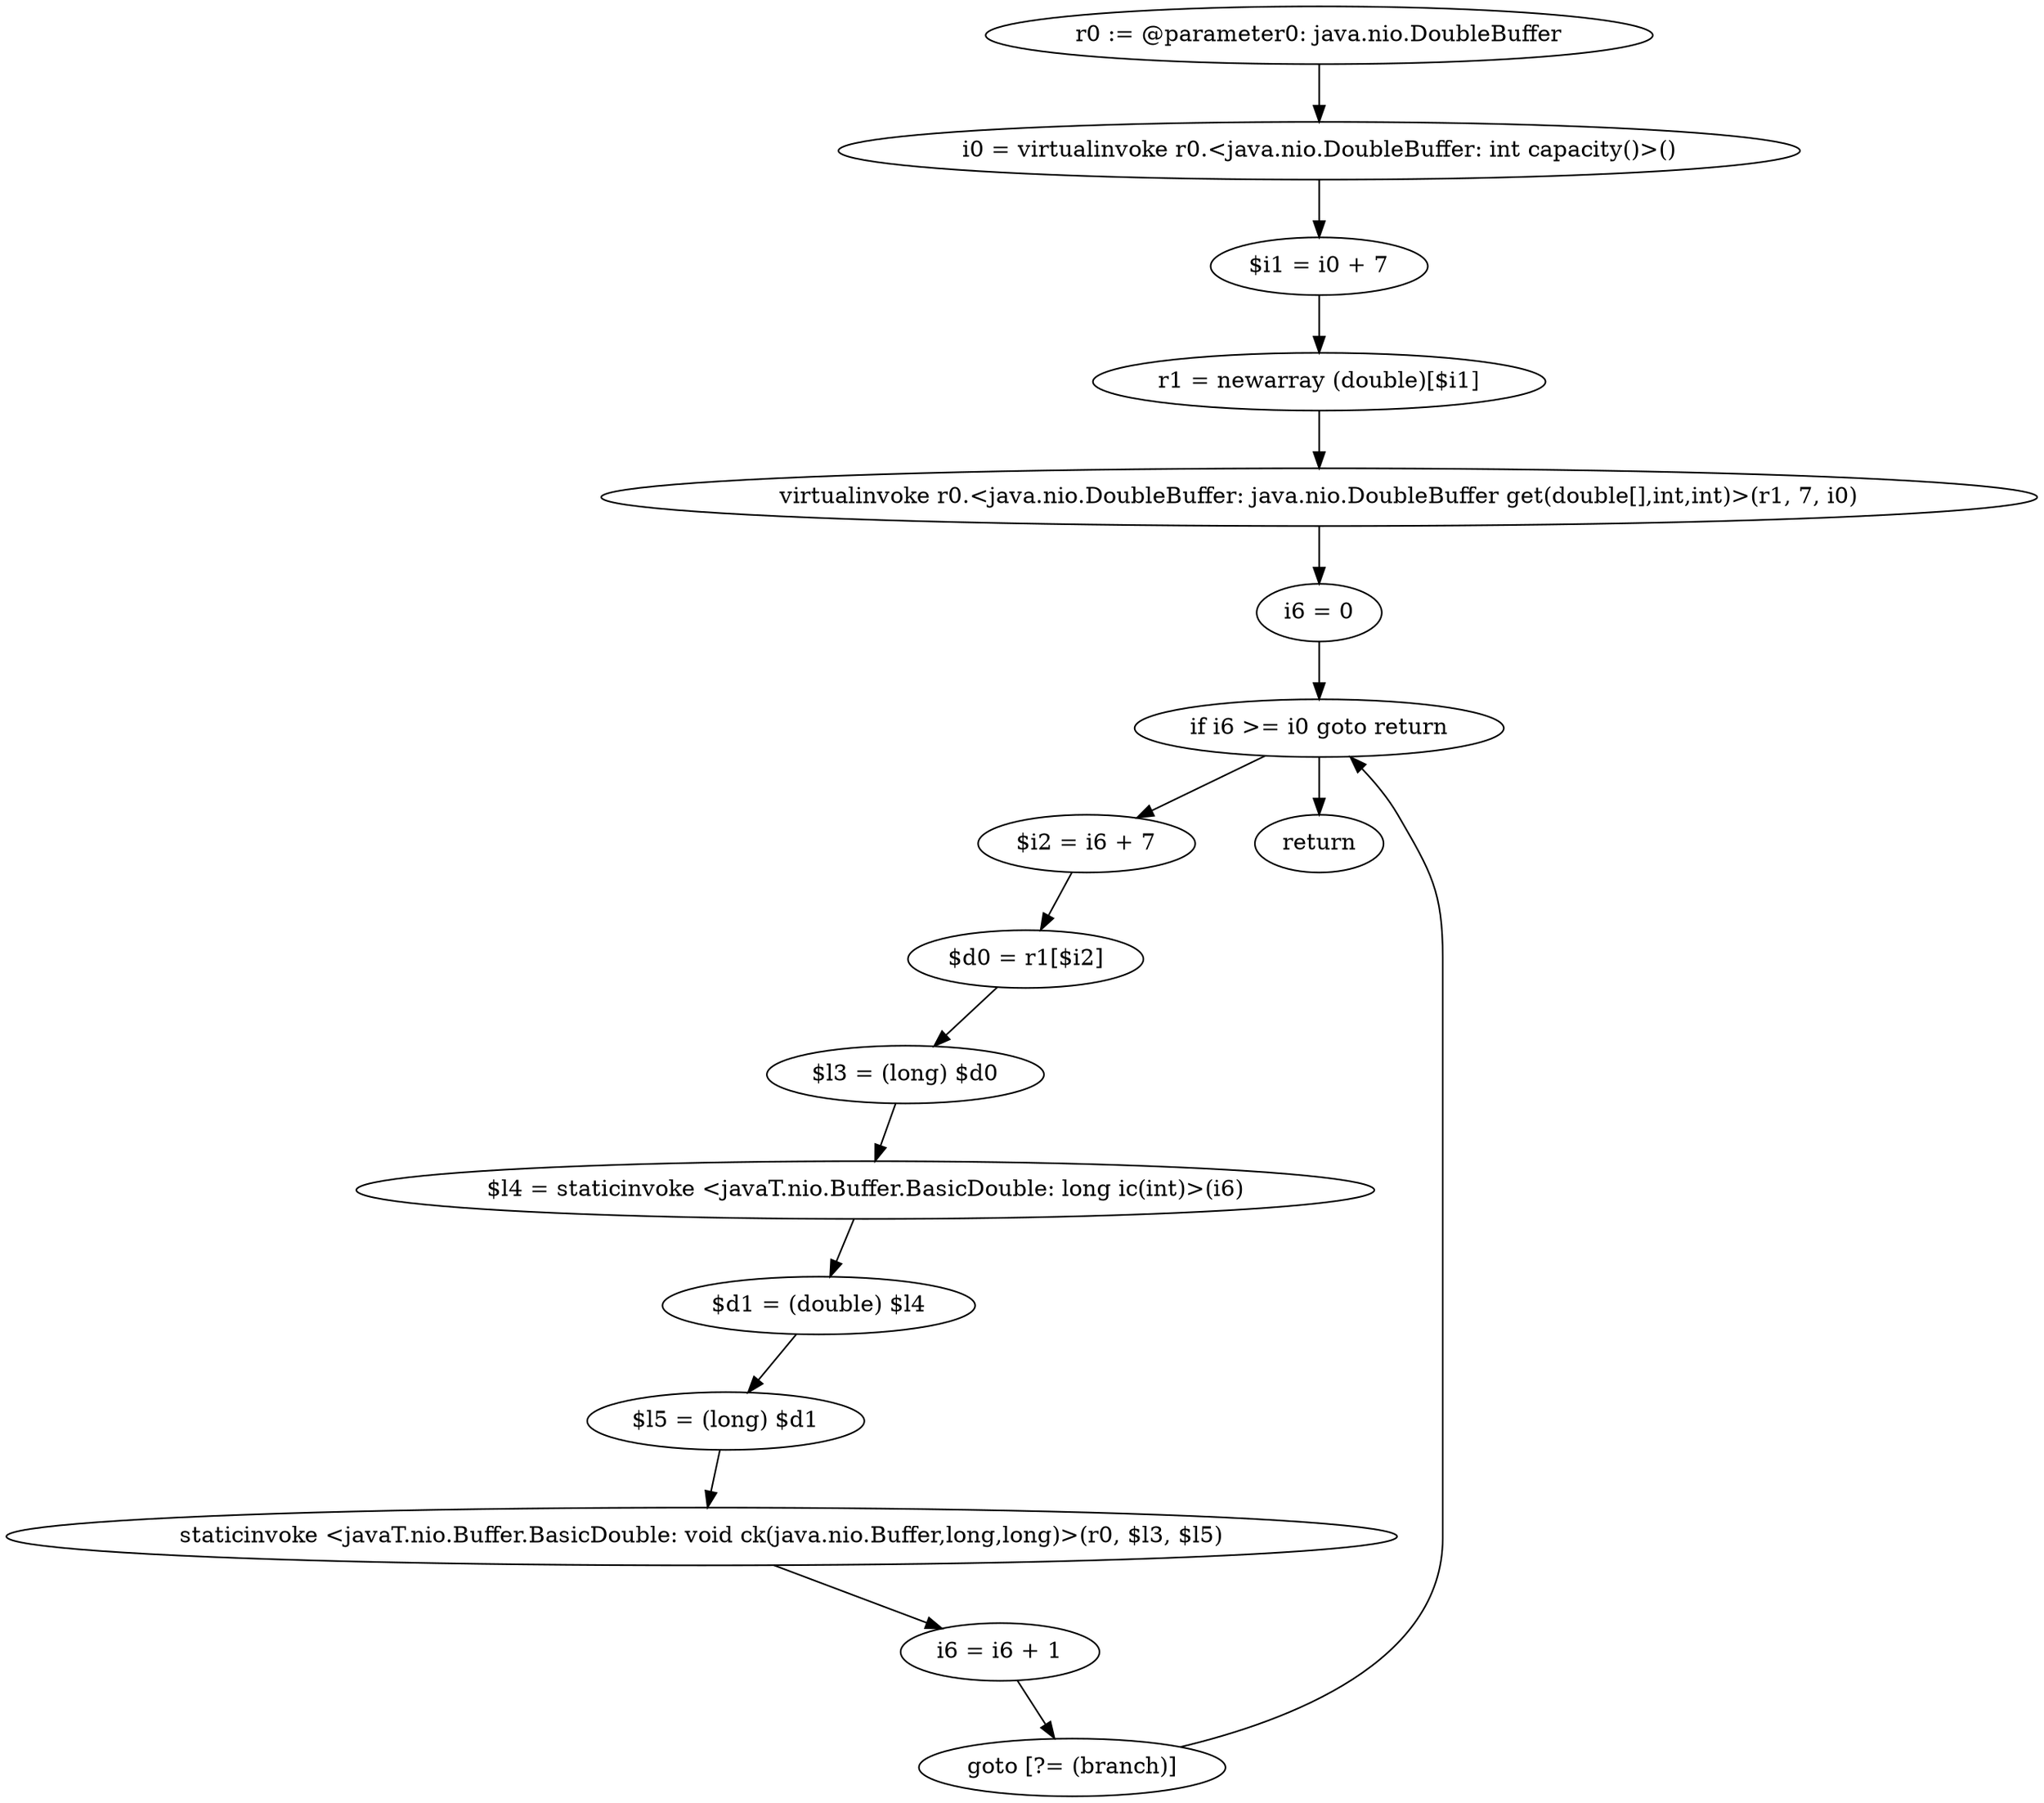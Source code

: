 digraph "unitGraph" {
    "r0 := @parameter0: java.nio.DoubleBuffer"
    "i0 = virtualinvoke r0.<java.nio.DoubleBuffer: int capacity()>()"
    "$i1 = i0 + 7"
    "r1 = newarray (double)[$i1]"
    "virtualinvoke r0.<java.nio.DoubleBuffer: java.nio.DoubleBuffer get(double[],int,int)>(r1, 7, i0)"
    "i6 = 0"
    "if i6 >= i0 goto return"
    "$i2 = i6 + 7"
    "$d0 = r1[$i2]"
    "$l3 = (long) $d0"
    "$l4 = staticinvoke <javaT.nio.Buffer.BasicDouble: long ic(int)>(i6)"
    "$d1 = (double) $l4"
    "$l5 = (long) $d1"
    "staticinvoke <javaT.nio.Buffer.BasicDouble: void ck(java.nio.Buffer,long,long)>(r0, $l3, $l5)"
    "i6 = i6 + 1"
    "goto [?= (branch)]"
    "return"
    "r0 := @parameter0: java.nio.DoubleBuffer"->"i0 = virtualinvoke r0.<java.nio.DoubleBuffer: int capacity()>()";
    "i0 = virtualinvoke r0.<java.nio.DoubleBuffer: int capacity()>()"->"$i1 = i0 + 7";
    "$i1 = i0 + 7"->"r1 = newarray (double)[$i1]";
    "r1 = newarray (double)[$i1]"->"virtualinvoke r0.<java.nio.DoubleBuffer: java.nio.DoubleBuffer get(double[],int,int)>(r1, 7, i0)";
    "virtualinvoke r0.<java.nio.DoubleBuffer: java.nio.DoubleBuffer get(double[],int,int)>(r1, 7, i0)"->"i6 = 0";
    "i6 = 0"->"if i6 >= i0 goto return";
    "if i6 >= i0 goto return"->"$i2 = i6 + 7";
    "if i6 >= i0 goto return"->"return";
    "$i2 = i6 + 7"->"$d0 = r1[$i2]";
    "$d0 = r1[$i2]"->"$l3 = (long) $d0";
    "$l3 = (long) $d0"->"$l4 = staticinvoke <javaT.nio.Buffer.BasicDouble: long ic(int)>(i6)";
    "$l4 = staticinvoke <javaT.nio.Buffer.BasicDouble: long ic(int)>(i6)"->"$d1 = (double) $l4";
    "$d1 = (double) $l4"->"$l5 = (long) $d1";
    "$l5 = (long) $d1"->"staticinvoke <javaT.nio.Buffer.BasicDouble: void ck(java.nio.Buffer,long,long)>(r0, $l3, $l5)";
    "staticinvoke <javaT.nio.Buffer.BasicDouble: void ck(java.nio.Buffer,long,long)>(r0, $l3, $l5)"->"i6 = i6 + 1";
    "i6 = i6 + 1"->"goto [?= (branch)]";
    "goto [?= (branch)]"->"if i6 >= i0 goto return";
}
